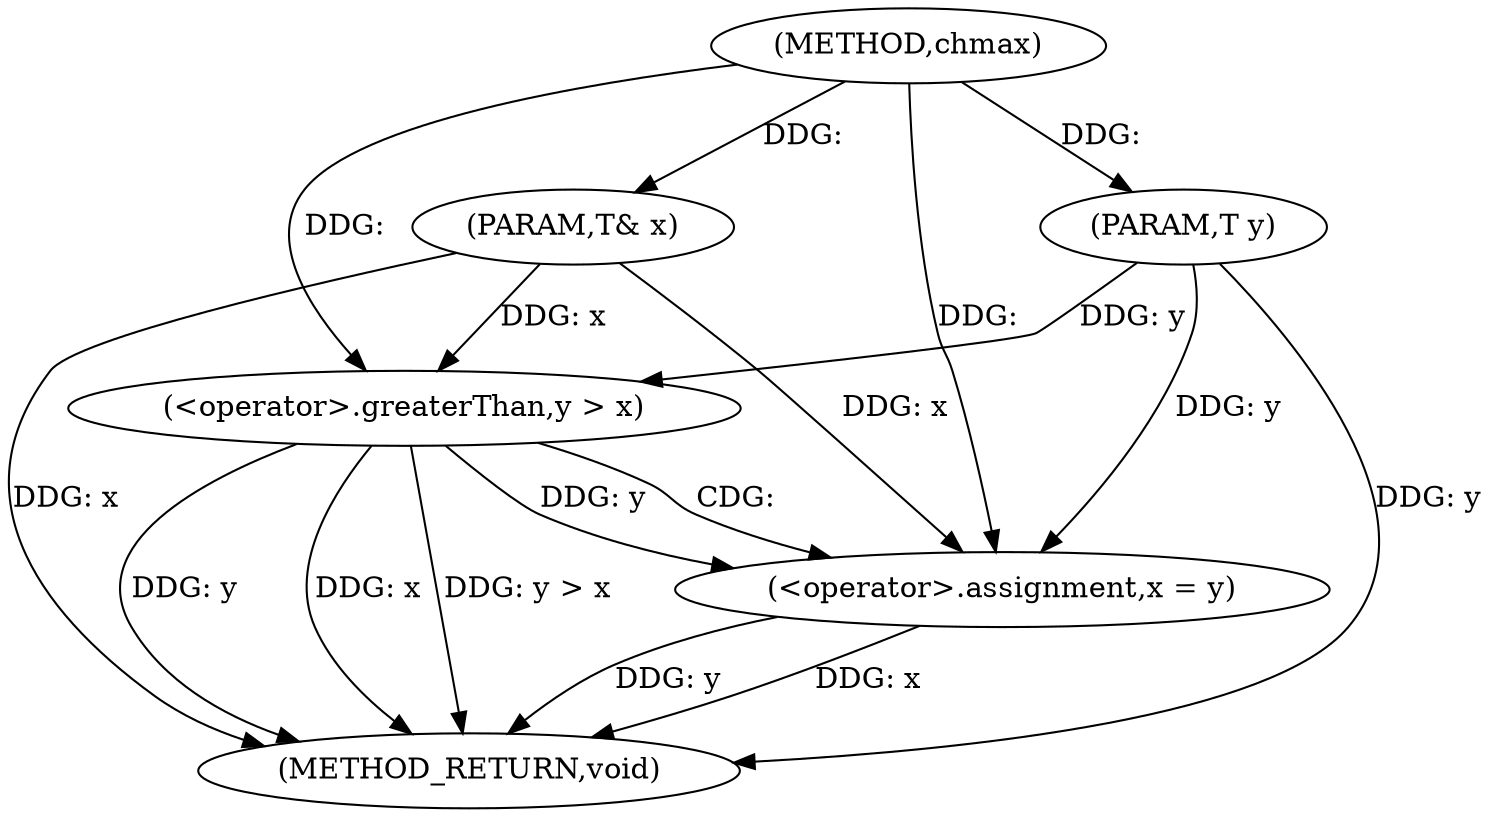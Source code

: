 digraph "chmax" {  
"1000446" [label = "(METHOD,chmax)" ]
"1000457" [label = "(METHOD_RETURN,void)" ]
"1000447" [label = "(PARAM,T& x)" ]
"1000448" [label = "(PARAM,T y)" ]
"1000451" [label = "(<operator>.greaterThan,y > x)" ]
"1000454" [label = "(<operator>.assignment,x = y)" ]
  "1000447" -> "1000457"  [ label = "DDG: x"] 
  "1000448" -> "1000457"  [ label = "DDG: y"] 
  "1000451" -> "1000457"  [ label = "DDG: y"] 
  "1000451" -> "1000457"  [ label = "DDG: x"] 
  "1000451" -> "1000457"  [ label = "DDG: y > x"] 
  "1000454" -> "1000457"  [ label = "DDG: x"] 
  "1000454" -> "1000457"  [ label = "DDG: y"] 
  "1000446" -> "1000447"  [ label = "DDG: "] 
  "1000446" -> "1000448"  [ label = "DDG: "] 
  "1000451" -> "1000454"  [ label = "DDG: y"] 
  "1000448" -> "1000454"  [ label = "DDG: y"] 
  "1000446" -> "1000454"  [ label = "DDG: "] 
  "1000448" -> "1000451"  [ label = "DDG: y"] 
  "1000446" -> "1000451"  [ label = "DDG: "] 
  "1000447" -> "1000451"  [ label = "DDG: x"] 
  "1000447" -> "1000454"  [ label = "DDG: x"] 
  "1000451" -> "1000454"  [ label = "CDG: "] 
}
